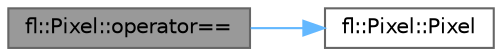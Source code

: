digraph "fl::Pixel::operator=="
{
 // LATEX_PDF_SIZE
  bgcolor="transparent";
  edge [fontname=Helvetica,fontsize=10,labelfontname=Helvetica,labelfontsize=10];
  node [fontname=Helvetica,fontsize=10,shape=box,height=0.2,width=0.4];
  rankdir="LR";
  Node1 [id="Node000001",label="fl::Pixel::operator==",height=0.2,width=0.4,color="gray40", fillcolor="grey60", style="filled", fontcolor="black",tooltip=" "];
  Node1 -> Node2 [id="edge1_Node000001_Node000002",color="steelblue1",style="solid",tooltip=" "];
  Node2 [id="Node000002",label="fl::Pixel::Pixel",height=0.2,width=0.4,color="grey40", fillcolor="white", style="filled",URL="$d5/d74/structfl_1_1_pixel_af9d43ef51c431fcc455971adce563fbd.html#af9d43ef51c431fcc455971adce563fbd",tooltip=" "];
}
